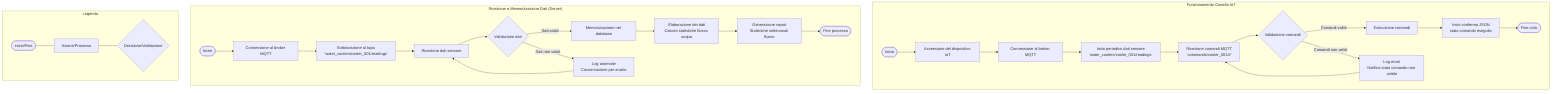 flowchart TD
    %% Flowchart 1: Funzionamento Casetta IoT
    subgraph "Funzionamento Casetta IoT"
        A1([Inizio]) --> B1[Accensione del dispositivo IoT]
        B1 --> C1[Connessione al broker MQTT]
        C1 --> D1[Invio periodico dati sensore<br/>`water_coolers/cooler_001/readings`]
        D1 --> E1[Ricezione comandi MQTT<br/>`commands/cooler_001/#`]
        E1 --> F1{Validazione comandi}
        F1 --> |Comandi validi| G1[Esecuzione comandi]
        F1 --> |Comandi non validi| H1[Log errori<br/>Notifica stato comando non valido]
        G1 --> I1[Invio conferma JSON<br/>stato comando eseguito]
        H1 --> E1
        I1 --> J1([Fine ciclo])
    end

    %% Flowchart 2: Ricezione e Memorizzazione Dati (Server)
    subgraph "Ricezione e Memorizzazione Dati (Server)"
        A2([Inizio]) --> B2[Connessione al broker MQTT]
        B2 --> C2[Sottoscrizione al topic<br/>`water_coolers/cooler_001/readings`]
        C2 --> D2[Ricezione dati sensore]
        D2 --> E2{Validazione dati}
        E2 --> |Dati validi| F2[Memorizzazione nel database]
        E2 --> |Dati non validi| G2[Log anomalie<br/>Conservazione per analisi]
        F2 --> H2[Elaborazione dei dati<br/>Calcolo statistiche flusso acqua]
        G2 --> D2
        H2 --> I2[Generazione report<br/>Statistiche settimanali flusso]
        I2 --> J2([Fine processo])
    end

    %% Legenda
    subgraph Legenda
        K1([Inizio/Fine]) --- K2[Azione/Processo]
        K2 --- K3{Decisione/Validazione}
    end
